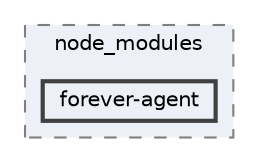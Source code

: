 digraph "C:/Users/arisc/OneDrive/Documents/GitHub/FINAL/EcoEats-Project/node_modules/forever-agent"
{
 // LATEX_PDF_SIZE
  bgcolor="transparent";
  edge [fontname=Helvetica,fontsize=10,labelfontname=Helvetica,labelfontsize=10];
  node [fontname=Helvetica,fontsize=10,shape=box,height=0.2,width=0.4];
  compound=true
  subgraph clusterdir_5091f2b68170d33f954320199e2fed0a {
    graph [ bgcolor="#edf0f7", pencolor="grey50", label="node_modules", fontname=Helvetica,fontsize=10 style="filled,dashed", URL="dir_5091f2b68170d33f954320199e2fed0a.html",tooltip=""]
  dir_2f0a37114219593184172992a2d99c26 [label="forever-agent", fillcolor="#edf0f7", color="grey25", style="filled,bold", URL="dir_2f0a37114219593184172992a2d99c26.html",tooltip=""];
  }
}
